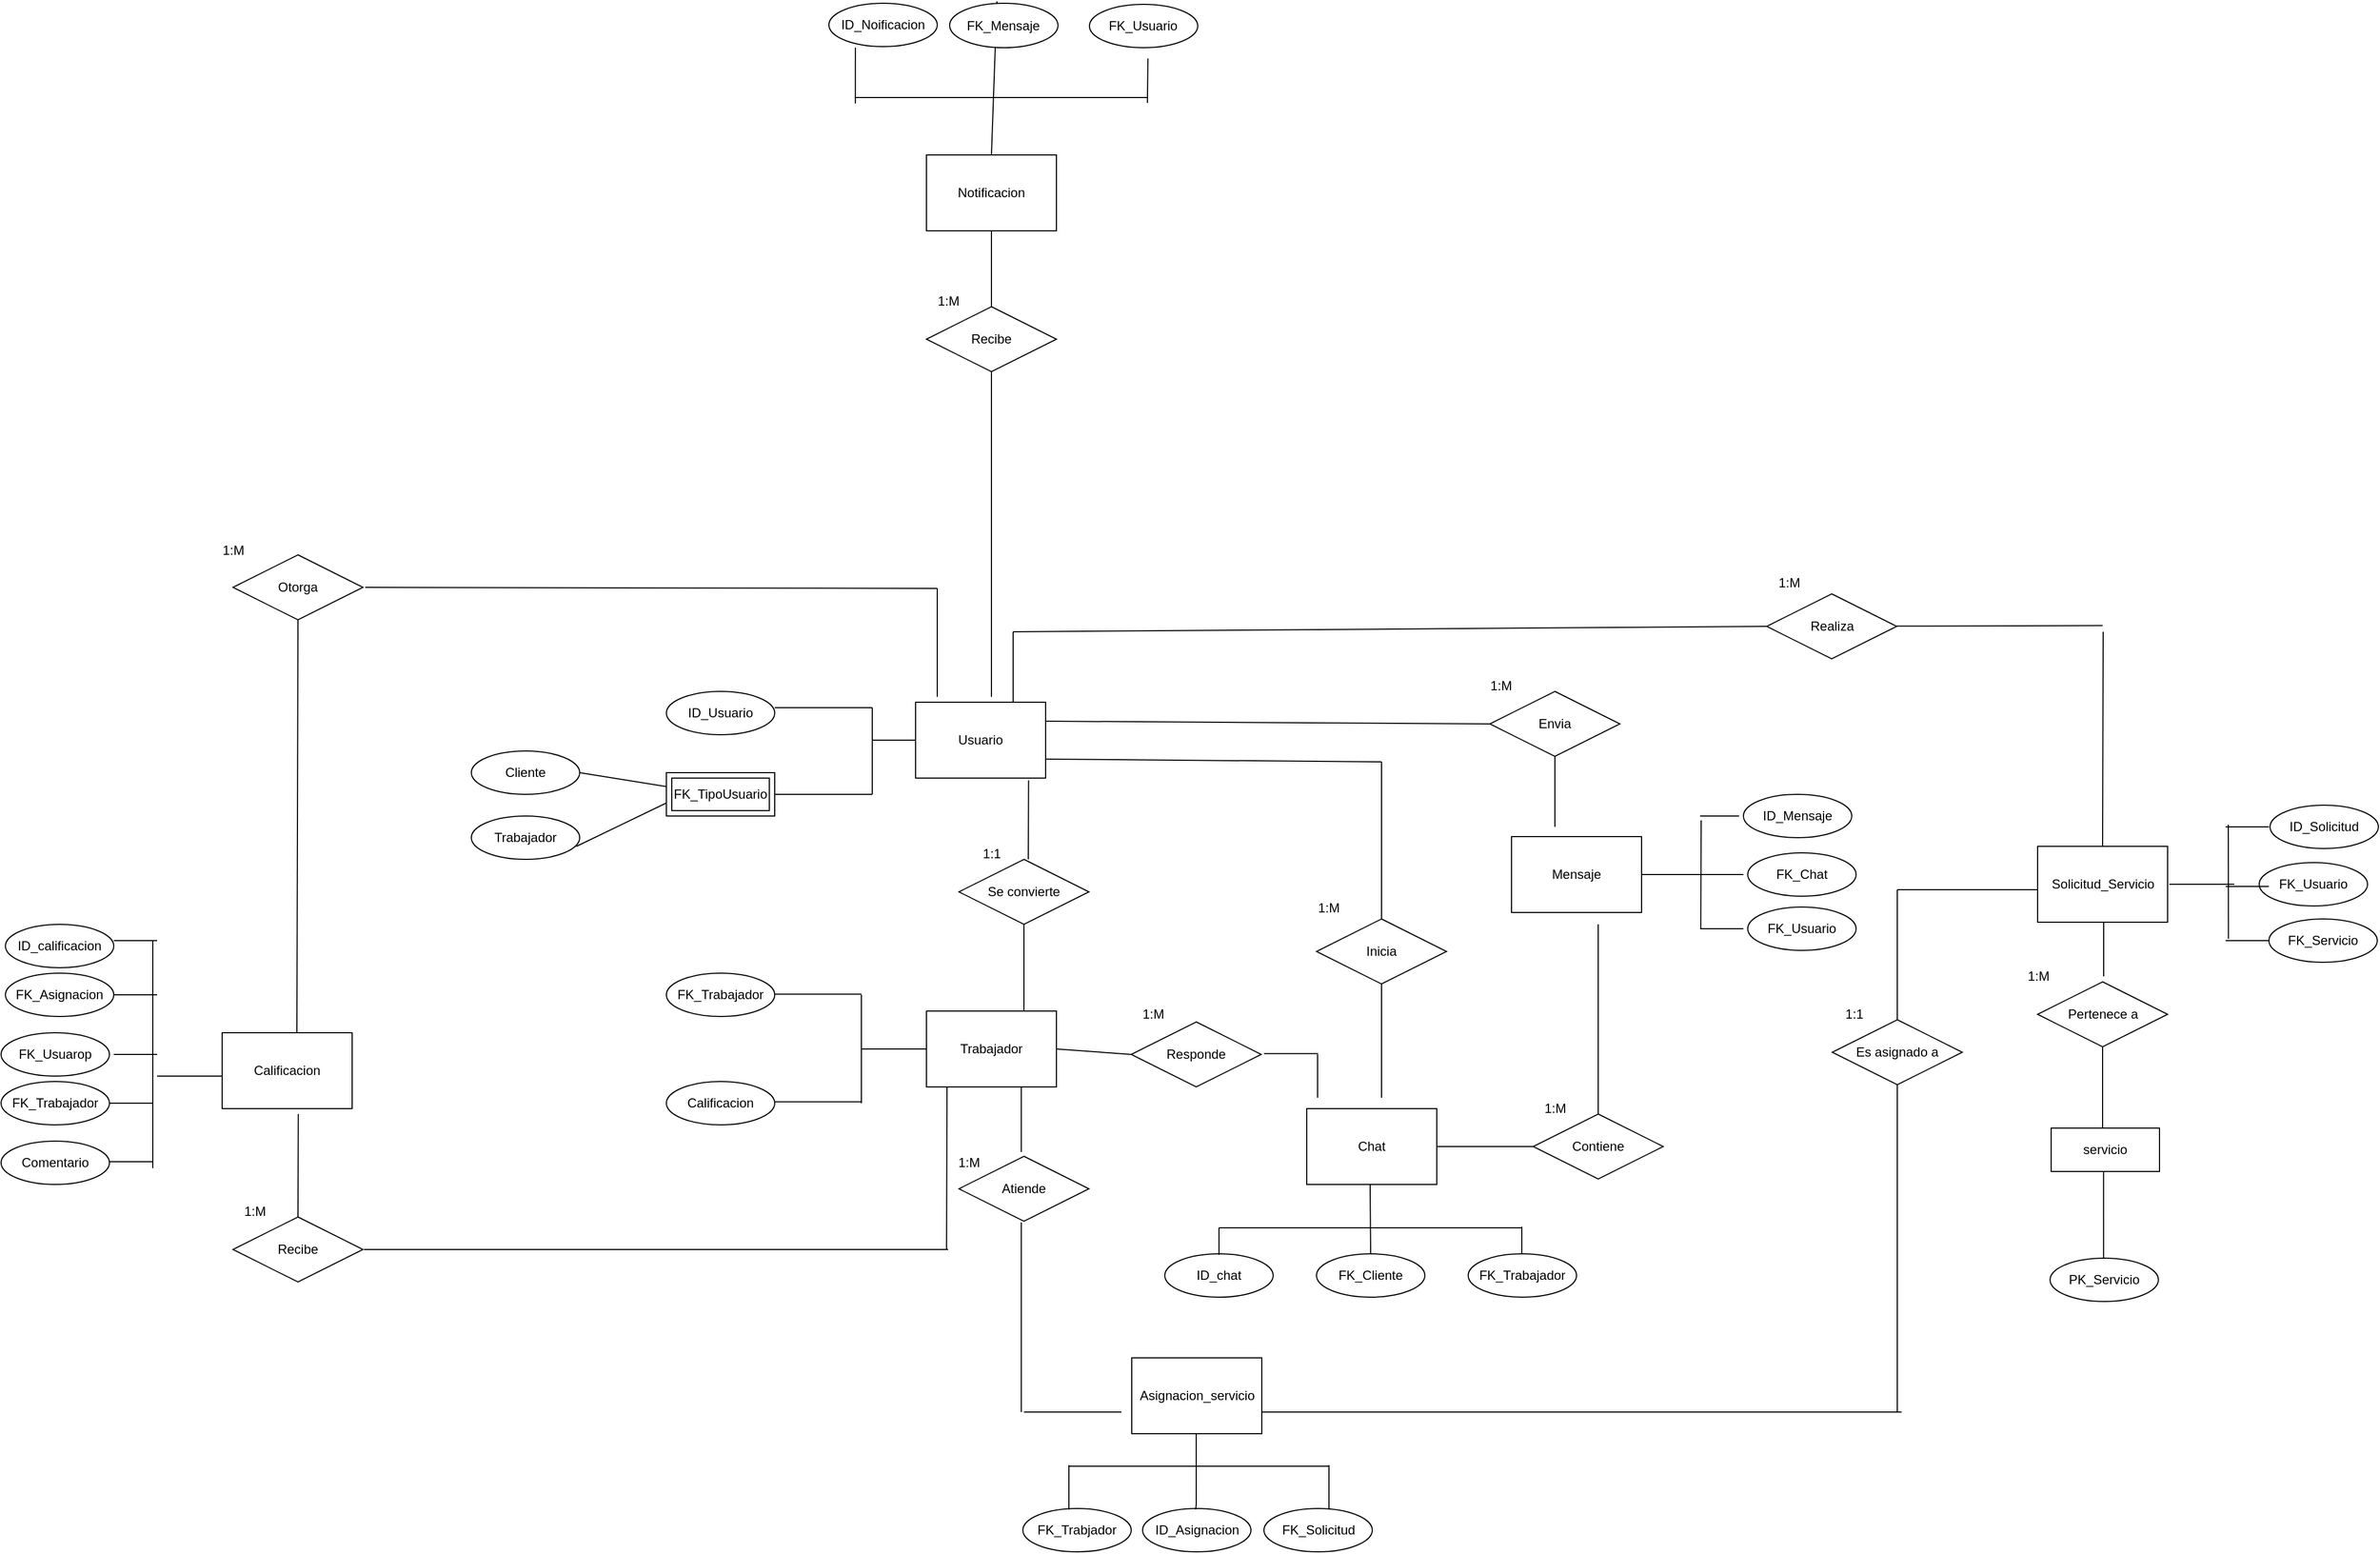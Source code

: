 <mxfile version="24.7.8">
  <diagram name="Página-1" id="iYpZ2JMIRZRR-KVIziiy">
    <mxGraphModel dx="2380" dy="1930" grid="1" gridSize="10" guides="1" tooltips="1" connect="1" arrows="1" fold="1" page="1" pageScale="1" pageWidth="827" pageHeight="1169" math="0" shadow="0">
      <root>
        <mxCell id="0" />
        <mxCell id="1" parent="0" />
        <mxCell id="jPVxcf8T9hYOkQwiWEO3-146" value="Usuario" style="whiteSpace=wrap;html=1;align=center;" parent="1" vertex="1">
          <mxGeometry x="-70" y="105" width="120" height="70" as="geometry" />
        </mxCell>
        <mxCell id="jPVxcf8T9hYOkQwiWEO3-157" value="ID_Usuario" style="ellipse;whiteSpace=wrap;html=1;align=center;" parent="1" vertex="1">
          <mxGeometry x="-300" y="95" width="100" height="40" as="geometry" />
        </mxCell>
        <mxCell id="jPVxcf8T9hYOkQwiWEO3-161" value="Trabajador" style="ellipse;whiteSpace=wrap;html=1;align=center;" parent="1" vertex="1">
          <mxGeometry x="-480" y="210" width="100" height="40" as="geometry" />
        </mxCell>
        <mxCell id="jPVxcf8T9hYOkQwiWEO3-162" value="Cliente" style="ellipse;whiteSpace=wrap;html=1;align=center;" parent="1" vertex="1">
          <mxGeometry x="-480" y="150" width="100" height="40" as="geometry" />
        </mxCell>
        <mxCell id="jPVxcf8T9hYOkQwiWEO3-208" value="" style="endArrow=none;html=1;rounded=0;" parent="1" edge="1">
          <mxGeometry relative="1" as="geometry">
            <mxPoint x="-110" y="190" as="sourcePoint" />
            <mxPoint x="-110" y="110" as="targetPoint" />
            <Array as="points" />
          </mxGeometry>
        </mxCell>
        <mxCell id="jPVxcf8T9hYOkQwiWEO3-215" value="" style="endArrow=none;html=1;rounded=0;exitX=1;exitY=0.5;exitDx=0;exitDy=0;" parent="1" edge="1">
          <mxGeometry relative="1" as="geometry">
            <mxPoint x="-200" y="190" as="sourcePoint" />
            <mxPoint x="-110" y="190" as="targetPoint" />
          </mxGeometry>
        </mxCell>
        <mxCell id="jPVxcf8T9hYOkQwiWEO3-216" value="" style="endArrow=none;html=1;rounded=0;exitX=1;exitY=0.5;exitDx=0;exitDy=0;" parent="1" edge="1">
          <mxGeometry relative="1" as="geometry">
            <mxPoint x="-200" y="110" as="sourcePoint" />
            <mxPoint x="-110" y="110" as="targetPoint" />
          </mxGeometry>
        </mxCell>
        <mxCell id="jPVxcf8T9hYOkQwiWEO3-217" value="" style="endArrow=none;html=1;rounded=0;exitX=1;exitY=0.5;exitDx=0;exitDy=0;entryX=0.01;entryY=0.325;entryDx=0;entryDy=0;entryPerimeter=0;" parent="1" source="jPVxcf8T9hYOkQwiWEO3-162" edge="1">
          <mxGeometry relative="1" as="geometry">
            <mxPoint x="-450" y="360" as="sourcePoint" />
            <mxPoint x="-299" y="183" as="targetPoint" />
          </mxGeometry>
        </mxCell>
        <mxCell id="jPVxcf8T9hYOkQwiWEO3-218" value="" style="endArrow=none;html=1;rounded=0;exitX=0.97;exitY=0.7;exitDx=0;exitDy=0;entryX=0.02;entryY=0.675;entryDx=0;entryDy=0;entryPerimeter=0;exitPerimeter=0;" parent="1" source="jPVxcf8T9hYOkQwiWEO3-161" edge="1">
          <mxGeometry relative="1" as="geometry">
            <mxPoint x="-370" y="180" as="sourcePoint" />
            <mxPoint x="-298.0" y="197" as="targetPoint" />
          </mxGeometry>
        </mxCell>
        <mxCell id="jPVxcf8T9hYOkQwiWEO3-219" value="" style="endArrow=none;html=1;rounded=0;entryX=0;entryY=0.5;entryDx=0;entryDy=0;" parent="1" target="jPVxcf8T9hYOkQwiWEO3-146" edge="1">
          <mxGeometry relative="1" as="geometry">
            <mxPoint x="-110" y="140" as="sourcePoint" />
            <mxPoint x="-30" y="150" as="targetPoint" />
          </mxGeometry>
        </mxCell>
        <mxCell id="jPVxcf8T9hYOkQwiWEO3-220" value="FK_TipoUsuario" style="shape=ext;margin=3;double=1;whiteSpace=wrap;html=1;align=center;" parent="1" vertex="1">
          <mxGeometry x="-300" y="170" width="100" height="40" as="geometry" />
        </mxCell>
        <mxCell id="jPVxcf8T9hYOkQwiWEO3-223" value="Trabajador" style="whiteSpace=wrap;html=1;align=center;" parent="1" vertex="1">
          <mxGeometry x="-60" y="390" width="120" height="70" as="geometry" />
        </mxCell>
        <mxCell id="jPVxcf8T9hYOkQwiWEO3-229" value="FK_Trabajador" style="ellipse;whiteSpace=wrap;html=1;align=center;" parent="1" vertex="1">
          <mxGeometry x="-300" y="355" width="100" height="40" as="geometry" />
        </mxCell>
        <mxCell id="jPVxcf8T9hYOkQwiWEO3-232" value="Calificacion" style="ellipse;whiteSpace=wrap;html=1;align=center;" parent="1" vertex="1">
          <mxGeometry x="-300" y="455" width="100" height="40" as="geometry" />
        </mxCell>
        <mxCell id="jPVxcf8T9hYOkQwiWEO3-234" value="" style="endArrow=none;html=1;rounded=0;" parent="1" edge="1">
          <mxGeometry relative="1" as="geometry">
            <mxPoint x="-120" y="475" as="sourcePoint" />
            <mxPoint x="-120" y="375" as="targetPoint" />
          </mxGeometry>
        </mxCell>
        <mxCell id="jPVxcf8T9hYOkQwiWEO3-235" value="" style="endArrow=none;html=1;rounded=0;exitX=1;exitY=0.5;exitDx=0;exitDy=0;" parent="1" edge="1">
          <mxGeometry relative="1" as="geometry">
            <mxPoint x="-200" y="374.38" as="sourcePoint" />
            <mxPoint x="-120" y="374.38" as="targetPoint" />
          </mxGeometry>
        </mxCell>
        <mxCell id="jPVxcf8T9hYOkQwiWEO3-237" value="" style="endArrow=none;html=1;rounded=0;exitX=1;exitY=0.5;exitDx=0;exitDy=0;" parent="1" edge="1">
          <mxGeometry relative="1" as="geometry">
            <mxPoint x="-200" y="473.75" as="sourcePoint" />
            <mxPoint x="-120" y="473.75" as="targetPoint" />
          </mxGeometry>
        </mxCell>
        <mxCell id="jPVxcf8T9hYOkQwiWEO3-239" value="" style="endArrow=none;html=1;rounded=0;exitX=0;exitY=0.5;exitDx=0;exitDy=0;" parent="1" source="jPVxcf8T9hYOkQwiWEO3-223" edge="1">
          <mxGeometry relative="1" as="geometry">
            <mxPoint x="-190" y="434.38" as="sourcePoint" />
            <mxPoint x="-120" y="425" as="targetPoint" />
          </mxGeometry>
        </mxCell>
        <mxCell id="jPVxcf8T9hYOkQwiWEO3-250" value="" style="endArrow=none;html=1;rounded=0;entryX=0.869;entryY=1.031;entryDx=0;entryDy=0;entryPerimeter=0;" parent="1" edge="1" target="jPVxcf8T9hYOkQwiWEO3-146">
          <mxGeometry relative="1" as="geometry">
            <mxPoint x="34" y="250" as="sourcePoint" />
            <mxPoint y="180" as="targetPoint" />
            <Array as="points" />
          </mxGeometry>
        </mxCell>
        <mxCell id="jPVxcf8T9hYOkQwiWEO3-251" value="Se convierte" style="shape=rhombus;perimeter=rhombusPerimeter;whiteSpace=wrap;html=1;align=center;" parent="1" vertex="1">
          <mxGeometry x="-30" y="250" width="120" height="60" as="geometry" />
        </mxCell>
        <mxCell id="jPVxcf8T9hYOkQwiWEO3-252" value="" style="endArrow=none;html=1;rounded=0;entryX=0.5;entryY=1;entryDx=0;entryDy=0;exitX=0.75;exitY=0;exitDx=0;exitDy=0;" parent="1" source="jPVxcf8T9hYOkQwiWEO3-223" target="jPVxcf8T9hYOkQwiWEO3-251" edge="1">
          <mxGeometry relative="1" as="geometry">
            <mxPoint x="-110" y="90" as="sourcePoint" />
            <mxPoint x="50" y="90" as="targetPoint" />
          </mxGeometry>
        </mxCell>
        <mxCell id="jPVxcf8T9hYOkQwiWEO3-254" value="1:1" style="text;html=1;align=center;verticalAlign=middle;resizable=0;points=[];autosize=1;strokeColor=none;fillColor=none;" parent="1" vertex="1">
          <mxGeometry x="-20" y="230" width="40" height="30" as="geometry" />
        </mxCell>
        <mxCell id="jPVxcf8T9hYOkQwiWEO3-255" value="servicio" style="whiteSpace=wrap;html=1;align=center;" parent="1" vertex="1">
          <mxGeometry x="978" y="498" width="100" height="40" as="geometry" />
        </mxCell>
        <mxCell id="jPVxcf8T9hYOkQwiWEO3-258" value="PK_Servicio" style="ellipse;whiteSpace=wrap;html=1;align=center;" parent="1" vertex="1">
          <mxGeometry x="977" y="618" width="100" height="40" as="geometry" />
        </mxCell>
        <mxCell id="jPVxcf8T9hYOkQwiWEO3-268" value="" style="endArrow=none;html=1;rounded=0;entryX=0.5;entryY=0;entryDx=0;entryDy=0;" parent="1" edge="1">
          <mxGeometry relative="1" as="geometry">
            <mxPoint x="1026.38" y="578" as="sourcePoint" />
            <mxPoint x="1026.38" y="618" as="targetPoint" />
          </mxGeometry>
        </mxCell>
        <mxCell id="jPVxcf8T9hYOkQwiWEO3-269" value="" style="endArrow=none;html=1;rounded=0;entryX=0.5;entryY=0;entryDx=0;entryDy=0;" parent="1" edge="1">
          <mxGeometry relative="1" as="geometry">
            <mxPoint x="1026.37" y="538" as="sourcePoint" />
            <mxPoint x="1026.37" y="578" as="targetPoint" />
          </mxGeometry>
        </mxCell>
        <mxCell id="jPVxcf8T9hYOkQwiWEO3-271" value="Calificacion" style="whiteSpace=wrap;html=1;align=center;" parent="1" vertex="1">
          <mxGeometry x="-710" y="410" width="120" height="70" as="geometry" />
        </mxCell>
        <mxCell id="jPVxcf8T9hYOkQwiWEO3-274" value="Comentario" style="ellipse;whiteSpace=wrap;html=1;align=center;" parent="1" vertex="1">
          <mxGeometry x="-914" y="510" width="100" height="40" as="geometry" />
        </mxCell>
        <mxCell id="jPVxcf8T9hYOkQwiWEO3-276" value="FK_Trabajador" style="ellipse;whiteSpace=wrap;html=1;align=center;" parent="1" vertex="1">
          <mxGeometry x="-914" y="455" width="100" height="40" as="geometry" />
        </mxCell>
        <mxCell id="jPVxcf8T9hYOkQwiWEO3-277" value="FK_Usuarop" style="ellipse;whiteSpace=wrap;html=1;align=center;" parent="1" vertex="1">
          <mxGeometry x="-914" y="410" width="100" height="40" as="geometry" />
        </mxCell>
        <mxCell id="jPVxcf8T9hYOkQwiWEO3-278" value="ID_calificacion" style="ellipse;whiteSpace=wrap;html=1;align=center;" parent="1" vertex="1">
          <mxGeometry x="-910" y="310" width="100" height="40" as="geometry" />
        </mxCell>
        <mxCell id="jPVxcf8T9hYOkQwiWEO3-279" value="FK_Asignacion" style="ellipse;whiteSpace=wrap;html=1;align=center;" parent="1" vertex="1">
          <mxGeometry x="-910" y="355" width="100" height="40" as="geometry" />
        </mxCell>
        <mxCell id="jPVxcf8T9hYOkQwiWEO3-292" value="" style="line;strokeWidth=1;rotatable=0;dashed=0;labelPosition=right;align=left;verticalAlign=middle;spacingTop=0;spacingLeft=6;points=[];portConstraint=eastwest;" parent="1" vertex="1">
          <mxGeometry x="-770" y="445" width="60" height="10" as="geometry" />
        </mxCell>
        <mxCell id="jPVxcf8T9hYOkQwiWEO3-293" value="" style="endArrow=none;html=1;rounded=0;" parent="1" edge="1">
          <mxGeometry relative="1" as="geometry">
            <mxPoint x="-774" y="325" as="sourcePoint" />
            <mxPoint x="-774" y="535" as="targetPoint" />
            <Array as="points" />
          </mxGeometry>
        </mxCell>
        <mxCell id="jPVxcf8T9hYOkQwiWEO3-297" value="" style="line;strokeWidth=1;rotatable=0;dashed=0;labelPosition=right;align=left;verticalAlign=middle;spacingTop=0;spacingLeft=6;points=[];portConstraint=eastwest;" parent="1" vertex="1">
          <mxGeometry x="-814" y="470" width="40" height="10" as="geometry" />
        </mxCell>
        <mxCell id="jPVxcf8T9hYOkQwiWEO3-298" value="" style="line;strokeWidth=1;rotatable=0;dashed=0;labelPosition=right;align=left;verticalAlign=middle;spacingTop=0;spacingLeft=6;points=[];portConstraint=eastwest;" parent="1" vertex="1">
          <mxGeometry x="-814" y="524" width="40" height="10" as="geometry" />
        </mxCell>
        <mxCell id="jPVxcf8T9hYOkQwiWEO3-299" value="" style="line;strokeWidth=1;rotatable=0;dashed=0;labelPosition=right;align=left;verticalAlign=middle;spacingTop=0;spacingLeft=6;points=[];portConstraint=eastwest;" parent="1" vertex="1">
          <mxGeometry x="-810" y="370" width="40" height="10" as="geometry" />
        </mxCell>
        <mxCell id="jPVxcf8T9hYOkQwiWEO3-300" value="" style="line;strokeWidth=1;rotatable=0;dashed=0;labelPosition=right;align=left;verticalAlign=middle;spacingTop=0;spacingLeft=6;points=[];portConstraint=eastwest;" parent="1" vertex="1">
          <mxGeometry x="-810" y="425" width="40" height="10" as="geometry" />
        </mxCell>
        <mxCell id="jPVxcf8T9hYOkQwiWEO3-301" value="" style="line;strokeWidth=1;rotatable=0;dashed=0;labelPosition=right;align=left;verticalAlign=middle;spacingTop=0;spacingLeft=6;points=[];portConstraint=eastwest;" parent="1" vertex="1">
          <mxGeometry x="-810" y="320" width="40" height="10" as="geometry" />
        </mxCell>
        <mxCell id="jPVxcf8T9hYOkQwiWEO3-304" value="Notificacion" style="whiteSpace=wrap;html=1;align=center;" parent="1" vertex="1">
          <mxGeometry x="-60" y="-400" width="120" height="70" as="geometry" />
        </mxCell>
        <mxCell id="jPVxcf8T9hYOkQwiWEO3-307" value="" style="endArrow=none;html=1;rounded=0;entryX=0.436;entryY=-0.042;entryDx=0;entryDy=0;entryPerimeter=0;exitX=0.5;exitY=0;exitDx=0;exitDy=0;" parent="1" target="jPVxcf8T9hYOkQwiWEO3-319" edge="1" source="jPVxcf8T9hYOkQwiWEO3-304">
          <mxGeometry relative="1" as="geometry">
            <mxPoint x="14" y="-410" as="sourcePoint" />
            <mxPoint x="318.47" y="-255" as="targetPoint" />
            <Array as="points" />
          </mxGeometry>
        </mxCell>
        <mxCell id="jPVxcf8T9hYOkQwiWEO3-308" value="FK_Usuario" style="ellipse;whiteSpace=wrap;html=1;align=center;" parent="1" vertex="1">
          <mxGeometry x="90.43" y="-539" width="100" height="40" as="geometry" />
        </mxCell>
        <mxCell id="jPVxcf8T9hYOkQwiWEO3-309" value="ID_Noificacion" style="ellipse;whiteSpace=wrap;html=1;align=center;" parent="1" vertex="1">
          <mxGeometry x="-150" y="-540" width="100" height="40" as="geometry" />
        </mxCell>
        <mxCell id="jPVxcf8T9hYOkQwiWEO3-310" value="" style="endArrow=none;html=1;rounded=0;" parent="1" edge="1">
          <mxGeometry relative="1" as="geometry">
            <mxPoint x="143.93" y="-453" as="sourcePoint" />
            <mxPoint x="-126.07" y="-453" as="targetPoint" />
            <Array as="points" />
          </mxGeometry>
        </mxCell>
        <mxCell id="jPVxcf8T9hYOkQwiWEO3-311" value="" style="endArrow=none;html=1;rounded=0;" parent="1" edge="1">
          <mxGeometry relative="1" as="geometry">
            <mxPoint x="-125.6" y="-447.5" as="sourcePoint" />
            <mxPoint x="-125.57" y="-499" as="targetPoint" />
            <Array as="points" />
          </mxGeometry>
        </mxCell>
        <mxCell id="jPVxcf8T9hYOkQwiWEO3-312" value="" style="endArrow=none;html=1;rounded=0;" parent="1" edge="1">
          <mxGeometry relative="1" as="geometry">
            <mxPoint x="144.43" y="-489" as="sourcePoint" />
            <mxPoint x="143.93" y="-448" as="targetPoint" />
            <Array as="points" />
          </mxGeometry>
        </mxCell>
        <mxCell id="jPVxcf8T9hYOkQwiWEO3-319" value="FK_Mensaje" style="ellipse;whiteSpace=wrap;html=1;align=center;" parent="1" vertex="1">
          <mxGeometry x="-38.57" y="-540" width="100" height="41" as="geometry" />
        </mxCell>
        <mxCell id="jPVxcf8T9hYOkQwiWEO3-321" value="Chat" style="whiteSpace=wrap;html=1;align=center;" parent="1" vertex="1">
          <mxGeometry x="291" y="480" width="120" height="70" as="geometry" />
        </mxCell>
        <mxCell id="jPVxcf8T9hYOkQwiWEO3-322" value="FK_Cliente" style="ellipse;whiteSpace=wrap;html=1;align=center;" parent="1" vertex="1">
          <mxGeometry x="300" y="614" width="100" height="40" as="geometry" />
        </mxCell>
        <mxCell id="jPVxcf8T9hYOkQwiWEO3-323" value="" style="endArrow=none;html=1;rounded=0;entryX=0.5;entryY=0;entryDx=0;entryDy=0;" parent="1" target="jPVxcf8T9hYOkQwiWEO3-322" edge="1">
          <mxGeometry relative="1" as="geometry">
            <mxPoint x="349.47" y="550" as="sourcePoint" />
            <mxPoint x="349.47" y="590" as="targetPoint" />
          </mxGeometry>
        </mxCell>
        <mxCell id="jPVxcf8T9hYOkQwiWEO3-324" value="" style="endArrow=none;html=1;rounded=0;" parent="1" edge="1">
          <mxGeometry relative="1" as="geometry">
            <mxPoint x="210" y="590" as="sourcePoint" />
            <mxPoint x="490" y="590" as="targetPoint" />
          </mxGeometry>
        </mxCell>
        <mxCell id="jPVxcf8T9hYOkQwiWEO3-325" value="ID_chat" style="ellipse;whiteSpace=wrap;html=1;align=center;" parent="1" vertex="1">
          <mxGeometry x="160" y="614" width="100" height="40" as="geometry" />
        </mxCell>
        <mxCell id="jPVxcf8T9hYOkQwiWEO3-326" value="FK_Trabajador" style="ellipse;whiteSpace=wrap;html=1;align=center;" parent="1" vertex="1">
          <mxGeometry x="440" y="614" width="100" height="40" as="geometry" />
        </mxCell>
        <mxCell id="jPVxcf8T9hYOkQwiWEO3-327" value="" style="endArrow=none;html=1;rounded=0;" parent="1" edge="1">
          <mxGeometry relative="1" as="geometry">
            <mxPoint x="210" y="590" as="sourcePoint" />
            <mxPoint x="210" y="615" as="targetPoint" />
          </mxGeometry>
        </mxCell>
        <mxCell id="jPVxcf8T9hYOkQwiWEO3-328" value="" style="endArrow=none;html=1;rounded=0;" parent="1" edge="1">
          <mxGeometry relative="1" as="geometry">
            <mxPoint x="489.47" y="589" as="sourcePoint" />
            <mxPoint x="489.47" y="614" as="targetPoint" />
          </mxGeometry>
        </mxCell>
        <mxCell id="jPVxcf8T9hYOkQwiWEO3-329" value="Mensaje" style="whiteSpace=wrap;html=1;align=center;" parent="1" vertex="1">
          <mxGeometry x="480" y="229" width="120" height="70" as="geometry" />
        </mxCell>
        <mxCell id="jPVxcf8T9hYOkQwiWEO3-331" value="FK_Usuario" style="ellipse;whiteSpace=wrap;html=1;align=center;" parent="1" vertex="1">
          <mxGeometry x="698" y="294" width="100" height="40" as="geometry" />
        </mxCell>
        <mxCell id="jPVxcf8T9hYOkQwiWEO3-332" value="FK_Chat" style="ellipse;whiteSpace=wrap;html=1;align=center;" parent="1" vertex="1">
          <mxGeometry x="698" y="244" width="100" height="40" as="geometry" />
        </mxCell>
        <mxCell id="jPVxcf8T9hYOkQwiWEO3-334" value="ID_Mensaje" style="ellipse;whiteSpace=wrap;html=1;align=center;" parent="1" vertex="1">
          <mxGeometry x="694" y="190" width="100" height="40" as="geometry" />
        </mxCell>
        <mxCell id="jPVxcf8T9hYOkQwiWEO3-335" value="" style="endArrow=none;html=1;rounded=0;entryX=0.016;entryY=0.542;entryDx=0;entryDy=0;entryPerimeter=0;" parent="1" target="jPVxcf8T9hYOkQwiWEO3-336" edge="1">
          <mxGeometry relative="1" as="geometry">
            <mxPoint x="655" y="214" as="sourcePoint" />
            <mxPoint x="654" y="374" as="targetPoint" />
            <Array as="points" />
          </mxGeometry>
        </mxCell>
        <mxCell id="jPVxcf8T9hYOkQwiWEO3-336" value="" style="line;strokeWidth=1;rotatable=0;dashed=0;labelPosition=right;align=left;verticalAlign=middle;spacingTop=0;spacingLeft=6;points=[];portConstraint=eastwest;" parent="1" vertex="1">
          <mxGeometry x="654" y="309" width="40" height="10" as="geometry" />
        </mxCell>
        <mxCell id="jPVxcf8T9hYOkQwiWEO3-338" value="" style="line;strokeWidth=1;rotatable=0;dashed=0;labelPosition=right;align=left;verticalAlign=middle;spacingTop=0;spacingLeft=6;points=[];portConstraint=eastwest;" parent="1" vertex="1">
          <mxGeometry x="654" y="205" width="36" height="10" as="geometry" />
        </mxCell>
        <mxCell id="jPVxcf8T9hYOkQwiWEO3-339" value="" style="line;strokeWidth=1;rotatable=0;dashed=0;labelPosition=right;align=left;verticalAlign=middle;spacingTop=0;spacingLeft=6;points=[];portConstraint=eastwest;" parent="1" vertex="1">
          <mxGeometry x="654" y="259" width="40" height="10" as="geometry" />
        </mxCell>
        <mxCell id="jPVxcf8T9hYOkQwiWEO3-341" value="" style="line;strokeWidth=1;rotatable=0;dashed=0;labelPosition=right;align=left;verticalAlign=middle;spacingTop=0;spacingLeft=6;points=[];portConstraint=eastwest;" parent="1" vertex="1">
          <mxGeometry x="600" y="259" width="60" height="10" as="geometry" />
        </mxCell>
        <mxCell id="jPVxcf8T9hYOkQwiWEO3-343" value="Solicitud_Servicio" style="whiteSpace=wrap;html=1;align=center;" parent="1" vertex="1">
          <mxGeometry x="965.5" y="238" width="120" height="70" as="geometry" />
        </mxCell>
        <mxCell id="jPVxcf8T9hYOkQwiWEO3-344" value="FK_Servicio" style="ellipse;whiteSpace=wrap;html=1;align=center;" parent="1" vertex="1">
          <mxGeometry x="1179" y="305" width="100" height="40" as="geometry" />
        </mxCell>
        <mxCell id="jPVxcf8T9hYOkQwiWEO3-345" value="FK_Usuario" style="ellipse;whiteSpace=wrap;html=1;align=center;" parent="1" vertex="1">
          <mxGeometry x="1170" y="253" width="100" height="40" as="geometry" />
        </mxCell>
        <mxCell id="jPVxcf8T9hYOkQwiWEO3-346" value="ID_Solicitud" style="ellipse;whiteSpace=wrap;html=1;align=center;" parent="1" vertex="1">
          <mxGeometry x="1180" y="200" width="100" height="40" as="geometry" />
        </mxCell>
        <mxCell id="jPVxcf8T9hYOkQwiWEO3-347" value="" style="endArrow=none;html=1;rounded=0;entryX=0.016;entryY=0.542;entryDx=0;entryDy=0;entryPerimeter=0;" parent="1" edge="1">
          <mxGeometry relative="1" as="geometry">
            <mxPoint x="1141.5" y="218" as="sourcePoint" />
            <mxPoint x="1141.64" y="323.42" as="targetPoint" />
            <Array as="points" />
          </mxGeometry>
        </mxCell>
        <mxCell id="jPVxcf8T9hYOkQwiWEO3-348" value="" style="line;strokeWidth=1;rotatable=0;dashed=0;labelPosition=right;align=left;verticalAlign=middle;spacingTop=0;spacingLeft=6;points=[];portConstraint=eastwest;" parent="1" vertex="1">
          <mxGeometry x="1139" y="320" width="40" height="10" as="geometry" />
        </mxCell>
        <mxCell id="jPVxcf8T9hYOkQwiWEO3-349" value="" style="line;strokeWidth=1;rotatable=0;dashed=0;labelPosition=right;align=left;verticalAlign=middle;spacingTop=0;spacingLeft=6;points=[];portConstraint=eastwest;" parent="1" vertex="1">
          <mxGeometry x="1139" y="215" width="40" height="10" as="geometry" />
        </mxCell>
        <mxCell id="jPVxcf8T9hYOkQwiWEO3-350" value="" style="line;strokeWidth=1;rotatable=0;dashed=0;labelPosition=right;align=left;verticalAlign=middle;spacingTop=0;spacingLeft=6;points=[];portConstraint=eastwest;" parent="1" vertex="1">
          <mxGeometry x="1139" y="270" width="40" height="10" as="geometry" />
        </mxCell>
        <mxCell id="jPVxcf8T9hYOkQwiWEO3-351" value="" style="line;strokeWidth=1;rotatable=0;dashed=0;labelPosition=right;align=left;verticalAlign=middle;spacingTop=0;spacingLeft=6;points=[];portConstraint=eastwest;" parent="1" vertex="1">
          <mxGeometry x="1087" y="268" width="60" height="10" as="geometry" />
        </mxCell>
        <mxCell id="jPVxcf8T9hYOkQwiWEO3-352" value="Asignacion_servicio" style="whiteSpace=wrap;html=1;align=center;" parent="1" vertex="1">
          <mxGeometry x="129.5" y="710" width="120" height="70" as="geometry" />
        </mxCell>
        <mxCell id="jPVxcf8T9hYOkQwiWEO3-353" value="FK_Trabjador" style="ellipse;whiteSpace=wrap;html=1;align=center;" parent="1" vertex="1">
          <mxGeometry x="29" y="849" width="100" height="40" as="geometry" />
        </mxCell>
        <mxCell id="jPVxcf8T9hYOkQwiWEO3-354" value="FK_Solicitud" style="ellipse;whiteSpace=wrap;html=1;align=center;" parent="1" vertex="1">
          <mxGeometry x="251.5" y="849" width="100" height="40" as="geometry" />
        </mxCell>
        <mxCell id="jPVxcf8T9hYOkQwiWEO3-355" value="ID_Asignacion" style="ellipse;whiteSpace=wrap;html=1;align=center;" parent="1" vertex="1">
          <mxGeometry x="139.5" y="849" width="100" height="40" as="geometry" />
        </mxCell>
        <mxCell id="jPVxcf8T9hYOkQwiWEO3-361" value="Realiza" style="shape=rhombus;perimeter=rhombusPerimeter;whiteSpace=wrap;html=1;align=center;" parent="1" vertex="1">
          <mxGeometry x="715.5" y="5" width="120" height="60" as="geometry" />
        </mxCell>
        <mxCell id="jPVxcf8T9hYOkQwiWEO3-362" value="" style="endArrow=none;html=1;rounded=0;exitX=0;exitY=0.5;exitDx=0;exitDy=0;" parent="1" source="jPVxcf8T9hYOkQwiWEO3-361" edge="1">
          <mxGeometry relative="1" as="geometry">
            <mxPoint x="527.5" y="85.0" as="sourcePoint" />
            <mxPoint x="20" y="40" as="targetPoint" />
            <Array as="points" />
          </mxGeometry>
        </mxCell>
        <mxCell id="jPVxcf8T9hYOkQwiWEO3-363" value="" style="endArrow=none;html=1;rounded=0;entryX=1;entryY=0.5;entryDx=0;entryDy=0;" parent="1" edge="1">
          <mxGeometry relative="1" as="geometry">
            <mxPoint x="1025.5" y="34.29" as="sourcePoint" />
            <mxPoint x="835.5" y="34.76" as="targetPoint" />
            <Array as="points" />
          </mxGeometry>
        </mxCell>
        <mxCell id="jPVxcf8T9hYOkQwiWEO3-364" value="1:M" style="text;html=1;align=center;verticalAlign=middle;resizable=0;points=[];autosize=1;strokeColor=none;fillColor=none;" parent="1" vertex="1">
          <mxGeometry x="715.5" y="-20" width="40" height="30" as="geometry" />
        </mxCell>
        <mxCell id="jPVxcf8T9hYOkQwiWEO3-365" value="Pertenece a" style="shape=rhombus;perimeter=rhombusPerimeter;whiteSpace=wrap;html=1;align=center;" parent="1" vertex="1">
          <mxGeometry x="965.5" y="363" width="120" height="60" as="geometry" />
        </mxCell>
        <mxCell id="jPVxcf8T9hYOkQwiWEO3-367" value="" style="endArrow=none;html=1;rounded=0;entryX=0.5;entryY=1;entryDx=0;entryDy=0;" parent="1" target="jPVxcf8T9hYOkQwiWEO3-365" edge="1">
          <mxGeometry relative="1" as="geometry">
            <mxPoint x="1025.5" y="498" as="sourcePoint" />
            <mxPoint x="1026.47" y="453" as="targetPoint" />
          </mxGeometry>
        </mxCell>
        <mxCell id="jPVxcf8T9hYOkQwiWEO3-368" value="" style="endArrow=none;html=1;rounded=0;entryX=0.598;entryY=0.996;entryDx=0;entryDy=0;entryPerimeter=0;" parent="1" edge="1">
          <mxGeometry relative="1" as="geometry">
            <mxPoint x="1026.5" y="358" as="sourcePoint" />
            <mxPoint x="1026.5" y="308" as="targetPoint" />
            <Array as="points" />
          </mxGeometry>
        </mxCell>
        <mxCell id="jPVxcf8T9hYOkQwiWEO3-370" value="1:M" style="text;html=1;align=center;verticalAlign=middle;resizable=0;points=[];autosize=1;strokeColor=none;fillColor=none;" parent="1" vertex="1">
          <mxGeometry x="945.5" y="343" width="40" height="30" as="geometry" />
        </mxCell>
        <mxCell id="jPVxcf8T9hYOkQwiWEO3-372" value="" style="endArrow=none;html=1;rounded=0;exitX=0.5;exitY=0;exitDx=0;exitDy=0;" parent="1" source="jPVxcf8T9hYOkQwiWEO3-343" edge="1">
          <mxGeometry relative="1" as="geometry">
            <mxPoint x="1029.47" y="376" as="sourcePoint" />
            <mxPoint x="1026" y="40" as="targetPoint" />
            <Array as="points" />
          </mxGeometry>
        </mxCell>
        <mxCell id="jPVxcf8T9hYOkQwiWEO3-373" value="Atiende" style="shape=rhombus;perimeter=rhombusPerimeter;whiteSpace=wrap;html=1;align=center;" parent="1" vertex="1">
          <mxGeometry x="-30" y="524" width="120" height="60" as="geometry" />
        </mxCell>
        <mxCell id="jPVxcf8T9hYOkQwiWEO3-377" value="1:M" style="text;html=1;align=center;verticalAlign=middle;resizable=0;points=[];autosize=1;strokeColor=none;fillColor=none;" parent="1" vertex="1">
          <mxGeometry x="-41.43" y="515" width="40" height="30" as="geometry" />
        </mxCell>
        <mxCell id="jPVxcf8T9hYOkQwiWEO3-378" value="" style="endArrow=none;html=1;rounded=0;entryX=0.5;entryY=1;entryDx=0;entryDy=0;" parent="1" edge="1">
          <mxGeometry relative="1" as="geometry">
            <mxPoint x="188.5" y="850" as="sourcePoint" />
            <mxPoint x="188.97" y="780" as="targetPoint" />
            <Array as="points">
              <mxPoint x="189" y="845" />
            </Array>
          </mxGeometry>
        </mxCell>
        <mxCell id="jPVxcf8T9hYOkQwiWEO3-379" value="" style="endArrow=none;html=1;rounded=0;" parent="1" edge="1">
          <mxGeometry relative="1" as="geometry">
            <mxPoint x="71.5" y="810" as="sourcePoint" />
            <mxPoint x="311.5" y="810" as="targetPoint" />
          </mxGeometry>
        </mxCell>
        <mxCell id="jPVxcf8T9hYOkQwiWEO3-380" value="" style="endArrow=none;html=1;rounded=0;entryX=0.5;entryY=1;entryDx=0;entryDy=0;" parent="1" edge="1">
          <mxGeometry relative="1" as="geometry">
            <mxPoint x="71.5" y="850" as="sourcePoint" />
            <mxPoint x="71.5" y="809" as="targetPoint" />
            <Array as="points">
              <mxPoint x="71.5" y="839" />
            </Array>
          </mxGeometry>
        </mxCell>
        <mxCell id="jPVxcf8T9hYOkQwiWEO3-381" value="" style="endArrow=none;html=1;rounded=0;entryX=0.5;entryY=1;entryDx=0;entryDy=0;" parent="1" edge="1">
          <mxGeometry relative="1" as="geometry">
            <mxPoint x="311.5" y="850" as="sourcePoint" />
            <mxPoint x="311.5" y="809" as="targetPoint" />
            <Array as="points">
              <mxPoint x="311.5" y="839" />
            </Array>
          </mxGeometry>
        </mxCell>
        <mxCell id="jPVxcf8T9hYOkQwiWEO3-382" value="" style="endArrow=none;html=1;rounded=0;entryX=0.5;entryY=1;entryDx=0;entryDy=0;" parent="1" edge="1">
          <mxGeometry relative="1" as="geometry">
            <mxPoint x="27.57" y="520" as="sourcePoint" />
            <mxPoint x="27.57" y="460" as="targetPoint" />
          </mxGeometry>
        </mxCell>
        <mxCell id="jPVxcf8T9hYOkQwiWEO3-383" value="" style="endArrow=none;html=1;rounded=0;entryX=0.5;entryY=1;entryDx=0;entryDy=0;" parent="1" edge="1">
          <mxGeometry relative="1" as="geometry">
            <mxPoint x="27.57" y="760" as="sourcePoint" />
            <mxPoint x="27.57" y="585" as="targetPoint" />
          </mxGeometry>
        </mxCell>
        <mxCell id="jPVxcf8T9hYOkQwiWEO3-384" value="" style="endArrow=none;html=1;rounded=0;" parent="1" edge="1">
          <mxGeometry relative="1" as="geometry">
            <mxPoint x="30" y="760" as="sourcePoint" />
            <mxPoint x="120" y="760" as="targetPoint" />
          </mxGeometry>
        </mxCell>
        <mxCell id="jPVxcf8T9hYOkQwiWEO3-385" value="Es asignado a" style="shape=rhombus;perimeter=rhombusPerimeter;whiteSpace=wrap;html=1;align=center;" parent="1" vertex="1">
          <mxGeometry x="776" y="398" width="120" height="60" as="geometry" />
        </mxCell>
        <mxCell id="jPVxcf8T9hYOkQwiWEO3-386" value="" style="endArrow=none;html=1;rounded=0;exitX=0;exitY=0.571;exitDx=0;exitDy=0;exitPerimeter=0;" parent="1" source="jPVxcf8T9hYOkQwiWEO3-343" edge="1">
          <mxGeometry relative="1" as="geometry">
            <mxPoint x="1035.5" y="147" as="sourcePoint" />
            <mxPoint x="836" y="278" as="targetPoint" />
            <Array as="points" />
          </mxGeometry>
        </mxCell>
        <mxCell id="jPVxcf8T9hYOkQwiWEO3-387" value="" style="endArrow=none;html=1;rounded=0;exitX=0.5;exitY=0;exitDx=0;exitDy=0;" parent="1" source="jPVxcf8T9hYOkQwiWEO3-385" edge="1">
          <mxGeometry relative="1" as="geometry">
            <mxPoint x="824.5" y="380" as="sourcePoint" />
            <mxPoint x="836" y="278" as="targetPoint" />
            <Array as="points" />
          </mxGeometry>
        </mxCell>
        <mxCell id="jPVxcf8T9hYOkQwiWEO3-388" value="" style="endArrow=none;html=1;rounded=0;entryX=0.5;entryY=1;entryDx=0;entryDy=0;" parent="1" edge="1" target="jPVxcf8T9hYOkQwiWEO3-385">
          <mxGeometry relative="1" as="geometry">
            <mxPoint x="836" y="760" as="sourcePoint" />
            <mxPoint x="198.97" y="460" as="targetPoint" />
            <Array as="points" />
          </mxGeometry>
        </mxCell>
        <mxCell id="jPVxcf8T9hYOkQwiWEO3-389" value="1:1" style="text;html=1;align=center;verticalAlign=middle;resizable=0;points=[];autosize=1;strokeColor=none;fillColor=none;" parent="1" vertex="1">
          <mxGeometry x="776" y="378" width="40" height="30" as="geometry" />
        </mxCell>
        <mxCell id="jPVxcf8T9hYOkQwiWEO3-390" value="Otorga" style="shape=rhombus;perimeter=rhombusPerimeter;whiteSpace=wrap;html=1;align=center;" parent="1" vertex="1">
          <mxGeometry x="-700" y="-31" width="120" height="60" as="geometry" />
        </mxCell>
        <mxCell id="77sEpLNB9GmHhST0KVP2-4" value="" style="endArrow=none;html=1;rounded=0;exitX=0.5;exitY=1;exitDx=0;exitDy=0;" edge="1" parent="1" source="jPVxcf8T9hYOkQwiWEO3-390">
          <mxGeometry relative="1" as="geometry">
            <mxPoint x="-640.71" y="210" as="sourcePoint" />
            <mxPoint x="-641" y="410" as="targetPoint" />
            <Array as="points" />
          </mxGeometry>
        </mxCell>
        <mxCell id="77sEpLNB9GmHhST0KVP2-5" value="" style="endArrow=none;html=1;rounded=0;exitX=1;exitY=0.5;exitDx=0;exitDy=0;" edge="1" parent="1">
          <mxGeometry relative="1" as="geometry">
            <mxPoint x="-578.0" y="-1" as="sourcePoint" />
            <mxPoint x="-50" as="targetPoint" />
            <Array as="points" />
          </mxGeometry>
        </mxCell>
        <mxCell id="77sEpLNB9GmHhST0KVP2-7" value="" style="endArrow=none;html=1;rounded=0;" edge="1" parent="1">
          <mxGeometry relative="1" as="geometry">
            <mxPoint x="-50" y="100" as="sourcePoint" />
            <mxPoint x="-50" as="targetPoint" />
            <Array as="points" />
          </mxGeometry>
        </mxCell>
        <mxCell id="77sEpLNB9GmHhST0KVP2-8" value="" style="endArrow=none;html=1;rounded=0;exitX=0.5;exitY=1;exitDx=0;exitDy=0;entryX=0.5;entryY=0;entryDx=0;entryDy=0;" edge="1" parent="1" target="77sEpLNB9GmHhST0KVP2-10">
          <mxGeometry relative="1" as="geometry">
            <mxPoint x="-639.71" y="485" as="sourcePoint" />
            <mxPoint x="-640" y="570" as="targetPoint" />
            <Array as="points" />
          </mxGeometry>
        </mxCell>
        <mxCell id="77sEpLNB9GmHhST0KVP2-9" value="1:M" style="text;html=1;align=center;verticalAlign=middle;resizable=0;points=[];autosize=1;strokeColor=none;fillColor=none;" vertex="1" parent="1">
          <mxGeometry x="-720" y="-50" width="40" height="30" as="geometry" />
        </mxCell>
        <mxCell id="77sEpLNB9GmHhST0KVP2-10" value="Recibe" style="shape=rhombus;perimeter=rhombusPerimeter;whiteSpace=wrap;html=1;align=center;" vertex="1" parent="1">
          <mxGeometry x="-700" y="580" width="120" height="60" as="geometry" />
        </mxCell>
        <mxCell id="77sEpLNB9GmHhST0KVP2-11" value="" style="endArrow=none;html=1;rounded=0;entryX=1;entryY=0.5;entryDx=0;entryDy=0;" edge="1" parent="1">
          <mxGeometry relative="1" as="geometry">
            <mxPoint x="-40" y="610" as="sourcePoint" />
            <mxPoint x="-579.0" y="610" as="targetPoint" />
            <Array as="points" />
          </mxGeometry>
        </mxCell>
        <mxCell id="77sEpLNB9GmHhST0KVP2-12" value="" style="endArrow=none;html=1;rounded=0;" edge="1" parent="1">
          <mxGeometry relative="1" as="geometry">
            <mxPoint x="-41.43" y="610" as="sourcePoint" />
            <mxPoint x="-41" y="460" as="targetPoint" />
          </mxGeometry>
        </mxCell>
        <mxCell id="77sEpLNB9GmHhST0KVP2-13" value="1:M" style="text;html=1;align=center;verticalAlign=middle;resizable=0;points=[];autosize=1;strokeColor=none;fillColor=none;" vertex="1" parent="1">
          <mxGeometry x="-700" y="560" width="40" height="30" as="geometry" />
        </mxCell>
        <mxCell id="77sEpLNB9GmHhST0KVP2-14" value="" style="endArrow=none;html=1;rounded=0;" edge="1" parent="1">
          <mxGeometry relative="1" as="geometry">
            <mxPoint x="249.5" y="760" as="sourcePoint" />
            <mxPoint x="840" y="760" as="targetPoint" />
          </mxGeometry>
        </mxCell>
        <mxCell id="77sEpLNB9GmHhST0KVP2-16" value="" style="endArrow=none;html=1;rounded=0;exitX=0.75;exitY=0;exitDx=0;exitDy=0;" edge="1" parent="1" source="jPVxcf8T9hYOkQwiWEO3-146">
          <mxGeometry relative="1" as="geometry">
            <mxPoint x="-40" y="110" as="sourcePoint" />
            <mxPoint x="20" y="40" as="targetPoint" />
            <Array as="points" />
          </mxGeometry>
        </mxCell>
        <mxCell id="77sEpLNB9GmHhST0KVP2-17" value="Inicia" style="shape=rhombus;perimeter=rhombusPerimeter;whiteSpace=wrap;html=1;align=center;" vertex="1" parent="1">
          <mxGeometry x="300" y="305" width="120" height="60" as="geometry" />
        </mxCell>
        <mxCell id="77sEpLNB9GmHhST0KVP2-18" value="Responde" style="shape=rhombus;perimeter=rhombusPerimeter;whiteSpace=wrap;html=1;align=center;" vertex="1" parent="1">
          <mxGeometry x="129" y="400" width="120" height="60" as="geometry" />
        </mxCell>
        <mxCell id="77sEpLNB9GmHhST0KVP2-19" value="" style="endArrow=none;html=1;rounded=0;" edge="1" parent="1">
          <mxGeometry relative="1" as="geometry">
            <mxPoint x="301" y="470" as="sourcePoint" />
            <mxPoint x="301" y="430" as="targetPoint" />
          </mxGeometry>
        </mxCell>
        <mxCell id="77sEpLNB9GmHhST0KVP2-20" value="" style="endArrow=none;html=1;rounded=0;" edge="1" parent="1">
          <mxGeometry relative="1" as="geometry">
            <mxPoint x="301.5" y="429.29" as="sourcePoint" />
            <mxPoint x="251.5" y="429.29" as="targetPoint" />
          </mxGeometry>
        </mxCell>
        <mxCell id="77sEpLNB9GmHhST0KVP2-21" value="" style="endArrow=none;html=1;rounded=0;entryX=0.5;entryY=1;entryDx=0;entryDy=0;" edge="1" parent="1" target="77sEpLNB9GmHhST0KVP2-17">
          <mxGeometry relative="1" as="geometry">
            <mxPoint x="360" y="470" as="sourcePoint" />
            <mxPoint x="311" y="450" as="targetPoint" />
          </mxGeometry>
        </mxCell>
        <mxCell id="77sEpLNB9GmHhST0KVP2-22" value="" style="endArrow=none;html=1;rounded=0;entryX=1;entryY=0.5;entryDx=0;entryDy=0;exitX=0;exitY=0.5;exitDx=0;exitDy=0;" edge="1" parent="1" source="77sEpLNB9GmHhST0KVP2-18" target="jPVxcf8T9hYOkQwiWEO3-223">
          <mxGeometry relative="1" as="geometry">
            <mxPoint x="129" y="437.29" as="sourcePoint" />
            <mxPoint x="79" y="437.29" as="targetPoint" />
          </mxGeometry>
        </mxCell>
        <mxCell id="77sEpLNB9GmHhST0KVP2-24" value="1:M" style="text;html=1;align=center;verticalAlign=middle;resizable=0;points=[];autosize=1;strokeColor=none;fillColor=none;" vertex="1" parent="1">
          <mxGeometry x="129" y="378" width="40" height="30" as="geometry" />
        </mxCell>
        <mxCell id="77sEpLNB9GmHhST0KVP2-25" value="" style="endArrow=none;html=1;rounded=0;" edge="1" parent="1">
          <mxGeometry relative="1" as="geometry">
            <mxPoint x="360" y="305" as="sourcePoint" />
            <mxPoint x="360" y="160" as="targetPoint" />
          </mxGeometry>
        </mxCell>
        <mxCell id="77sEpLNB9GmHhST0KVP2-26" value="" style="endArrow=none;html=1;rounded=0;entryX=1;entryY=0.75;entryDx=0;entryDy=0;" edge="1" parent="1" target="jPVxcf8T9hYOkQwiWEO3-146">
          <mxGeometry relative="1" as="geometry">
            <mxPoint x="360" y="160" as="sourcePoint" />
            <mxPoint x="370" y="170" as="targetPoint" />
          </mxGeometry>
        </mxCell>
        <mxCell id="77sEpLNB9GmHhST0KVP2-27" value="1:M" style="text;html=1;align=center;verticalAlign=middle;resizable=0;points=[];autosize=1;strokeColor=none;fillColor=none;" vertex="1" parent="1">
          <mxGeometry x="291" y="280" width="40" height="30" as="geometry" />
        </mxCell>
        <mxCell id="77sEpLNB9GmHhST0KVP2-28" value="Contiene" style="shape=rhombus;perimeter=rhombusPerimeter;whiteSpace=wrap;html=1;align=center;" vertex="1" parent="1">
          <mxGeometry x="500" y="485" width="120" height="60" as="geometry" />
        </mxCell>
        <mxCell id="77sEpLNB9GmHhST0KVP2-29" value="Envia" style="shape=rhombus;perimeter=rhombusPerimeter;whiteSpace=wrap;html=1;align=center;" vertex="1" parent="1">
          <mxGeometry x="460" y="95" width="120" height="60" as="geometry" />
        </mxCell>
        <mxCell id="77sEpLNB9GmHhST0KVP2-30" value="" style="endArrow=none;html=1;rounded=0;entryX=0.5;entryY=1;entryDx=0;entryDy=0;" edge="1" parent="1" target="77sEpLNB9GmHhST0KVP2-29">
          <mxGeometry relative="1" as="geometry">
            <mxPoint x="520" y="220" as="sourcePoint" />
            <mxPoint x="370" y="170" as="targetPoint" />
          </mxGeometry>
        </mxCell>
        <mxCell id="77sEpLNB9GmHhST0KVP2-31" value="" style="endArrow=none;html=1;rounded=0;exitX=0.5;exitY=0;exitDx=0;exitDy=0;" edge="1" parent="1" source="77sEpLNB9GmHhST0KVP2-28">
          <mxGeometry relative="1" as="geometry">
            <mxPoint x="370" y="480" as="sourcePoint" />
            <mxPoint x="560" y="310" as="targetPoint" />
          </mxGeometry>
        </mxCell>
        <mxCell id="77sEpLNB9GmHhST0KVP2-32" value="" style="endArrow=none;html=1;rounded=0;entryX=0;entryY=0.5;entryDx=0;entryDy=0;exitX=1;exitY=0.5;exitDx=0;exitDy=0;" edge="1" parent="1" source="jPVxcf8T9hYOkQwiWEO3-321" target="77sEpLNB9GmHhST0KVP2-28">
          <mxGeometry relative="1" as="geometry">
            <mxPoint x="370" y="480" as="sourcePoint" />
            <mxPoint x="370" y="375" as="targetPoint" />
          </mxGeometry>
        </mxCell>
        <mxCell id="77sEpLNB9GmHhST0KVP2-33" value="" style="endArrow=none;html=1;rounded=0;entryX=1;entryY=0.25;entryDx=0;entryDy=0;exitX=0;exitY=0.5;exitDx=0;exitDy=0;" edge="1" parent="1" source="77sEpLNB9GmHhST0KVP2-29" target="jPVxcf8T9hYOkQwiWEO3-146">
          <mxGeometry relative="1" as="geometry">
            <mxPoint x="370" y="170" as="sourcePoint" />
            <mxPoint x="60" y="168" as="targetPoint" />
          </mxGeometry>
        </mxCell>
        <mxCell id="77sEpLNB9GmHhST0KVP2-34" value="1:M" style="text;html=1;align=center;verticalAlign=middle;resizable=0;points=[];autosize=1;strokeColor=none;fillColor=none;" vertex="1" parent="1">
          <mxGeometry x="450" y="75" width="40" height="30" as="geometry" />
        </mxCell>
        <mxCell id="77sEpLNB9GmHhST0KVP2-35" value="1:M" style="text;html=1;align=center;verticalAlign=middle;resizable=0;points=[];autosize=1;strokeColor=none;fillColor=none;" vertex="1" parent="1">
          <mxGeometry x="500" y="465" width="40" height="30" as="geometry" />
        </mxCell>
        <mxCell id="77sEpLNB9GmHhST0KVP2-36" value="" style="endArrow=none;html=1;rounded=0;entryX=0.5;entryY=1;entryDx=0;entryDy=0;" edge="1" parent="1" target="jPVxcf8T9hYOkQwiWEO3-304">
          <mxGeometry relative="1" as="geometry">
            <mxPoint y="-257.143" as="sourcePoint" />
            <mxPoint x="15" y="-532" as="targetPoint" />
            <Array as="points" />
          </mxGeometry>
        </mxCell>
        <mxCell id="77sEpLNB9GmHhST0KVP2-37" value="Recibe" style="shape=rhombus;perimeter=rhombusPerimeter;whiteSpace=wrap;html=1;align=center;" vertex="1" parent="1">
          <mxGeometry x="-60" y="-260" width="120" height="60" as="geometry" />
        </mxCell>
        <mxCell id="77sEpLNB9GmHhST0KVP2-38" value="1:M" style="text;html=1;align=center;verticalAlign=middle;resizable=0;points=[];autosize=1;strokeColor=none;fillColor=none;" vertex="1" parent="1">
          <mxGeometry x="-60" y="-280" width="40" height="30" as="geometry" />
        </mxCell>
        <mxCell id="77sEpLNB9GmHhST0KVP2-39" value="" style="endArrow=none;html=1;rounded=0;entryX=0.5;entryY=1;entryDx=0;entryDy=0;" edge="1" parent="1" target="77sEpLNB9GmHhST0KVP2-37">
          <mxGeometry relative="1" as="geometry">
            <mxPoint y="100" as="sourcePoint" />
            <mxPoint x="10" y="-320" as="targetPoint" />
            <Array as="points" />
          </mxGeometry>
        </mxCell>
      </root>
    </mxGraphModel>
  </diagram>
</mxfile>
